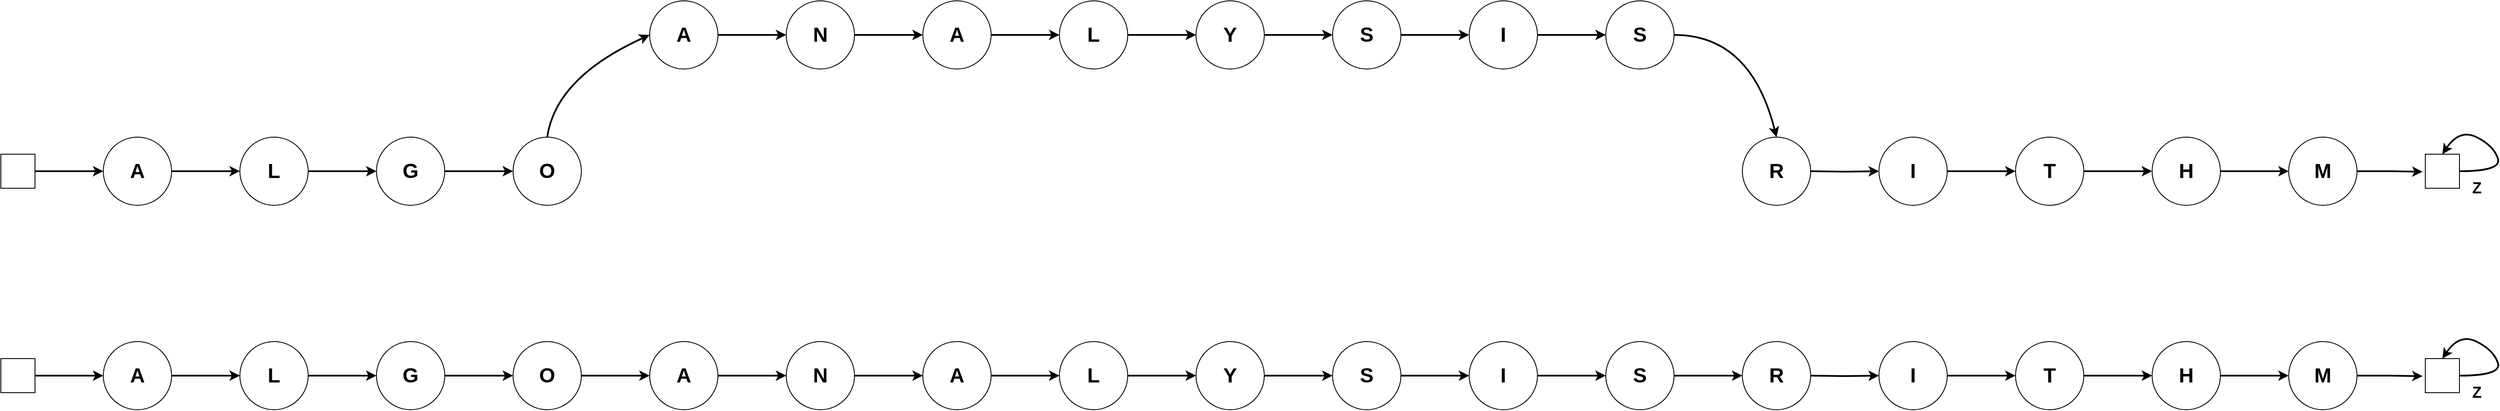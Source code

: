 <mxfile version="22.1.4" type="github">
  <diagram name="Page-1" id="v4D-5TRAHm31pBRaTfXf">
    <mxGraphModel dx="2580" dy="1325" grid="1" gridSize="10" guides="1" tooltips="1" connect="1" arrows="1" fold="1" page="1" pageScale="1" pageWidth="1100" pageHeight="1200" math="0" shadow="0">
      <root>
        <mxCell id="0" />
        <mxCell id="1" parent="0" />
        <mxCell id="GrQlZQ7Z27dUGGfjWGh0-12" style="edgeStyle=orthogonalEdgeStyle;rounded=0;orthogonalLoop=1;jettySize=auto;html=1;entryX=0;entryY=0.5;entryDx=0;entryDy=0;strokeWidth=2;" parent="1" source="GrQlZQ7Z27dUGGfjWGh0-13" target="GrQlZQ7Z27dUGGfjWGh0-15" edge="1">
          <mxGeometry relative="1" as="geometry" />
        </mxCell>
        <mxCell id="GrQlZQ7Z27dUGGfjWGh0-13" value="&lt;font style=&quot;font-size: 24px;&quot;&gt;&lt;b style=&quot;&quot;&gt;A&lt;/b&gt;&lt;/font&gt;" style="ellipse;whiteSpace=wrap;html=1;aspect=fixed;" parent="1" vertex="1">
          <mxGeometry x="200" y="320" width="80" height="80" as="geometry" />
        </mxCell>
        <mxCell id="GrQlZQ7Z27dUGGfjWGh0-14" style="edgeStyle=orthogonalEdgeStyle;rounded=0;orthogonalLoop=1;jettySize=auto;html=1;entryX=0;entryY=0.5;entryDx=0;entryDy=0;strokeWidth=2;" parent="1" source="GrQlZQ7Z27dUGGfjWGh0-15" target="GrQlZQ7Z27dUGGfjWGh0-17" edge="1">
          <mxGeometry relative="1" as="geometry" />
        </mxCell>
        <mxCell id="GrQlZQ7Z27dUGGfjWGh0-15" value="&lt;font style=&quot;font-size: 24px;&quot;&gt;&lt;b style=&quot;&quot;&gt;L&lt;/b&gt;&lt;/font&gt;" style="ellipse;whiteSpace=wrap;html=1;aspect=fixed;" parent="1" vertex="1">
          <mxGeometry x="360" y="320" width="80" height="80" as="geometry" />
        </mxCell>
        <mxCell id="GrQlZQ7Z27dUGGfjWGh0-16" style="edgeStyle=orthogonalEdgeStyle;rounded=0;orthogonalLoop=1;jettySize=auto;html=1;entryX=0;entryY=0.5;entryDx=0;entryDy=0;strokeWidth=2;" parent="1" source="GrQlZQ7Z27dUGGfjWGh0-17" target="GrQlZQ7Z27dUGGfjWGh0-19" edge="1">
          <mxGeometry relative="1" as="geometry" />
        </mxCell>
        <mxCell id="GrQlZQ7Z27dUGGfjWGh0-17" value="&lt;font style=&quot;font-size: 24px;&quot;&gt;&lt;b style=&quot;&quot;&gt;G&lt;/b&gt;&lt;/font&gt;" style="ellipse;whiteSpace=wrap;html=1;aspect=fixed;" parent="1" vertex="1">
          <mxGeometry x="520" y="320" width="80" height="80" as="geometry" />
        </mxCell>
        <mxCell id="GrQlZQ7Z27dUGGfjWGh0-19" value="&lt;font style=&quot;font-size: 24px;&quot;&gt;&lt;b style=&quot;&quot;&gt;O&lt;/b&gt;&lt;/font&gt;" style="ellipse;whiteSpace=wrap;html=1;aspect=fixed;" parent="1" vertex="1">
          <mxGeometry x="680" y="320" width="80" height="80" as="geometry" />
        </mxCell>
        <mxCell id="GrQlZQ7Z27dUGGfjWGh0-28" value="&lt;font style=&quot;font-size: 24px;&quot;&gt;&lt;b style=&quot;&quot;&gt;R&lt;/b&gt;&lt;/font&gt;" style="ellipse;whiteSpace=wrap;html=1;aspect=fixed;" parent="1" vertex="1">
          <mxGeometry x="2120" y="320" width="80" height="80" as="geometry" />
        </mxCell>
        <mxCell id="GrQlZQ7Z27dUGGfjWGh0-29" style="edgeStyle=orthogonalEdgeStyle;rounded=0;orthogonalLoop=1;jettySize=auto;html=1;strokeWidth=2;" parent="1" source="GrQlZQ7Z27dUGGfjWGh0-30" target="GrQlZQ7Z27dUGGfjWGh0-13" edge="1">
          <mxGeometry relative="1" as="geometry" />
        </mxCell>
        <mxCell id="GrQlZQ7Z27dUGGfjWGh0-30" value="" style="whiteSpace=wrap;html=1;aspect=fixed;" parent="1" vertex="1">
          <mxGeometry x="80" y="340" width="40" height="40" as="geometry" />
        </mxCell>
        <mxCell id="GrQlZQ7Z27dUGGfjWGh0-31" value="" style="whiteSpace=wrap;html=1;aspect=fixed;" parent="1" vertex="1">
          <mxGeometry x="2920" y="340" width="40" height="40" as="geometry" />
        </mxCell>
        <mxCell id="GrQlZQ7Z27dUGGfjWGh0-32" value="" style="curved=1;endArrow=classic;html=1;rounded=0;entryX=0.5;entryY=0;entryDx=0;entryDy=0;strokeWidth=2;" parent="1" target="GrQlZQ7Z27dUGGfjWGh0-31" edge="1">
          <mxGeometry width="50" height="50" relative="1" as="geometry">
            <mxPoint x="2960" y="360" as="sourcePoint" />
            <mxPoint x="3010" y="310" as="targetPoint" />
            <Array as="points">
              <mxPoint x="3010" y="360" />
              <mxPoint x="3000" y="330" />
              <mxPoint x="2960" y="310" />
            </Array>
          </mxGeometry>
        </mxCell>
        <mxCell id="GrQlZQ7Z27dUGGfjWGh0-33" value="&lt;b style=&quot;border-color: var(--border-color); font-size: 18px;&quot;&gt;Z&lt;/b&gt;" style="text;html=1;align=center;verticalAlign=middle;resizable=0;points=[];autosize=1;strokeColor=none;fillColor=none;" parent="1" vertex="1">
          <mxGeometry x="2965" y="360" width="30" height="40" as="geometry" />
        </mxCell>
        <mxCell id="GrQlZQ7Z27dUGGfjWGh0-34" style="edgeStyle=orthogonalEdgeStyle;rounded=0;orthogonalLoop=1;jettySize=auto;html=1;entryX=0;entryY=0.5;entryDx=0;entryDy=0;strokeWidth=2;" parent="1" target="GrQlZQ7Z27dUGGfjWGh0-36" edge="1">
          <mxGeometry relative="1" as="geometry">
            <mxPoint x="2200" y="360" as="sourcePoint" />
          </mxGeometry>
        </mxCell>
        <mxCell id="GrQlZQ7Z27dUGGfjWGh0-35" style="edgeStyle=orthogonalEdgeStyle;rounded=0;orthogonalLoop=1;jettySize=auto;html=1;entryX=0;entryY=0.5;entryDx=0;entryDy=0;strokeWidth=2;" parent="1" source="GrQlZQ7Z27dUGGfjWGh0-36" target="GrQlZQ7Z27dUGGfjWGh0-38" edge="1">
          <mxGeometry relative="1" as="geometry" />
        </mxCell>
        <mxCell id="GrQlZQ7Z27dUGGfjWGh0-36" value="&lt;font style=&quot;font-size: 24px;&quot;&gt;&lt;b style=&quot;&quot;&gt;I&lt;/b&gt;&lt;/font&gt;" style="ellipse;whiteSpace=wrap;html=1;aspect=fixed;" parent="1" vertex="1">
          <mxGeometry x="2280" y="320" width="80" height="80" as="geometry" />
        </mxCell>
        <mxCell id="GrQlZQ7Z27dUGGfjWGh0-37" style="edgeStyle=orthogonalEdgeStyle;rounded=0;orthogonalLoop=1;jettySize=auto;html=1;entryX=0;entryY=0.5;entryDx=0;entryDy=0;strokeWidth=2;" parent="1" source="GrQlZQ7Z27dUGGfjWGh0-38" target="GrQlZQ7Z27dUGGfjWGh0-40" edge="1">
          <mxGeometry relative="1" as="geometry" />
        </mxCell>
        <mxCell id="GrQlZQ7Z27dUGGfjWGh0-38" value="&lt;font style=&quot;font-size: 24px;&quot;&gt;&lt;b style=&quot;&quot;&gt;T&lt;/b&gt;&lt;/font&gt;" style="ellipse;whiteSpace=wrap;html=1;aspect=fixed;" parent="1" vertex="1">
          <mxGeometry x="2440" y="320" width="80" height="80" as="geometry" />
        </mxCell>
        <mxCell id="GrQlZQ7Z27dUGGfjWGh0-39" style="edgeStyle=orthogonalEdgeStyle;rounded=0;orthogonalLoop=1;jettySize=auto;html=1;entryX=0;entryY=0.5;entryDx=0;entryDy=0;strokeWidth=2;" parent="1" source="GrQlZQ7Z27dUGGfjWGh0-40" target="GrQlZQ7Z27dUGGfjWGh0-41" edge="1">
          <mxGeometry relative="1" as="geometry" />
        </mxCell>
        <mxCell id="GrQlZQ7Z27dUGGfjWGh0-40" value="&lt;span style=&quot;font-size: 24px;&quot;&gt;&lt;b&gt;H&lt;/b&gt;&lt;/span&gt;" style="ellipse;whiteSpace=wrap;html=1;aspect=fixed;" parent="1" vertex="1">
          <mxGeometry x="2600" y="320" width="80" height="80" as="geometry" />
        </mxCell>
        <mxCell id="GrQlZQ7Z27dUGGfjWGh0-41" value="&lt;font style=&quot;font-size: 24px;&quot;&gt;&lt;b style=&quot;&quot;&gt;M&lt;/b&gt;&lt;/font&gt;" style="ellipse;whiteSpace=wrap;html=1;aspect=fixed;" parent="1" vertex="1">
          <mxGeometry x="2760" y="320" width="80" height="80" as="geometry" />
        </mxCell>
        <mxCell id="X-IzUZXBUXzdKDUrdPEt-11" style="edgeStyle=orthogonalEdgeStyle;rounded=0;orthogonalLoop=1;jettySize=auto;html=1;entryX=0;entryY=0.5;entryDx=0;entryDy=0;strokeWidth=2;" parent="1" source="X-IzUZXBUXzdKDUrdPEt-12" target="X-IzUZXBUXzdKDUrdPEt-14" edge="1">
          <mxGeometry relative="1" as="geometry" />
        </mxCell>
        <mxCell id="X-IzUZXBUXzdKDUrdPEt-12" value="&lt;font style=&quot;font-size: 24px;&quot;&gt;&lt;b style=&quot;&quot;&gt;A&lt;/b&gt;&lt;/font&gt;" style="ellipse;whiteSpace=wrap;html=1;aspect=fixed;" parent="1" vertex="1">
          <mxGeometry x="840" y="160" width="80" height="80" as="geometry" />
        </mxCell>
        <mxCell id="X-IzUZXBUXzdKDUrdPEt-13" style="edgeStyle=orthogonalEdgeStyle;rounded=0;orthogonalLoop=1;jettySize=auto;html=1;entryX=0;entryY=0.5;entryDx=0;entryDy=0;strokeWidth=2;" parent="1" source="X-IzUZXBUXzdKDUrdPEt-14" target="X-IzUZXBUXzdKDUrdPEt-16" edge="1">
          <mxGeometry relative="1" as="geometry" />
        </mxCell>
        <mxCell id="X-IzUZXBUXzdKDUrdPEt-14" value="&lt;font style=&quot;font-size: 24px;&quot;&gt;&lt;b style=&quot;&quot;&gt;N&lt;/b&gt;&lt;/font&gt;" style="ellipse;whiteSpace=wrap;html=1;aspect=fixed;" parent="1" vertex="1">
          <mxGeometry x="1000" y="160" width="80" height="80" as="geometry" />
        </mxCell>
        <mxCell id="X-IzUZXBUXzdKDUrdPEt-15" style="edgeStyle=orthogonalEdgeStyle;rounded=0;orthogonalLoop=1;jettySize=auto;html=1;entryX=0;entryY=0.5;entryDx=0;entryDy=0;strokeWidth=2;" parent="1" source="X-IzUZXBUXzdKDUrdPEt-16" target="X-IzUZXBUXzdKDUrdPEt-18" edge="1">
          <mxGeometry relative="1" as="geometry" />
        </mxCell>
        <mxCell id="X-IzUZXBUXzdKDUrdPEt-16" value="&lt;font style=&quot;font-size: 24px;&quot;&gt;&lt;b style=&quot;&quot;&gt;A&lt;/b&gt;&lt;/font&gt;" style="ellipse;whiteSpace=wrap;html=1;aspect=fixed;" parent="1" vertex="1">
          <mxGeometry x="1160" y="160" width="80" height="80" as="geometry" />
        </mxCell>
        <mxCell id="X-IzUZXBUXzdKDUrdPEt-17" style="edgeStyle=orthogonalEdgeStyle;rounded=0;orthogonalLoop=1;jettySize=auto;html=1;entryX=0;entryY=0.5;entryDx=0;entryDy=0;strokeWidth=2;" parent="1" source="X-IzUZXBUXzdKDUrdPEt-18" target="X-IzUZXBUXzdKDUrdPEt-20" edge="1">
          <mxGeometry relative="1" as="geometry" />
        </mxCell>
        <mxCell id="X-IzUZXBUXzdKDUrdPEt-18" value="&lt;font style=&quot;font-size: 24px;&quot;&gt;&lt;b style=&quot;&quot;&gt;L&lt;/b&gt;&lt;/font&gt;" style="ellipse;whiteSpace=wrap;html=1;aspect=fixed;" parent="1" vertex="1">
          <mxGeometry x="1320" y="160" width="80" height="80" as="geometry" />
        </mxCell>
        <mxCell id="X-IzUZXBUXzdKDUrdPEt-19" style="edgeStyle=orthogonalEdgeStyle;rounded=0;orthogonalLoop=1;jettySize=auto;html=1;entryX=0;entryY=0.5;entryDx=0;entryDy=0;strokeWidth=2;" parent="1" source="X-IzUZXBUXzdKDUrdPEt-20" target="X-IzUZXBUXzdKDUrdPEt-22" edge="1">
          <mxGeometry relative="1" as="geometry" />
        </mxCell>
        <mxCell id="X-IzUZXBUXzdKDUrdPEt-20" value="&lt;font style=&quot;font-size: 24px;&quot;&gt;&lt;b style=&quot;&quot;&gt;Y&lt;/b&gt;&lt;/font&gt;" style="ellipse;whiteSpace=wrap;html=1;aspect=fixed;" parent="1" vertex="1">
          <mxGeometry x="1480" y="160" width="80" height="80" as="geometry" />
        </mxCell>
        <mxCell id="X-IzUZXBUXzdKDUrdPEt-21" style="edgeStyle=orthogonalEdgeStyle;rounded=0;orthogonalLoop=1;jettySize=auto;html=1;entryX=0;entryY=0.5;entryDx=0;entryDy=0;strokeWidth=2;" parent="1" source="X-IzUZXBUXzdKDUrdPEt-22" target="X-IzUZXBUXzdKDUrdPEt-24" edge="1">
          <mxGeometry relative="1" as="geometry" />
        </mxCell>
        <mxCell id="X-IzUZXBUXzdKDUrdPEt-22" value="&lt;font style=&quot;font-size: 24px;&quot;&gt;&lt;b style=&quot;&quot;&gt;S&lt;/b&gt;&lt;/font&gt;" style="ellipse;whiteSpace=wrap;html=1;aspect=fixed;" parent="1" vertex="1">
          <mxGeometry x="1640" y="160" width="80" height="80" as="geometry" />
        </mxCell>
        <mxCell id="X-IzUZXBUXzdKDUrdPEt-23" style="edgeStyle=orthogonalEdgeStyle;rounded=0;orthogonalLoop=1;jettySize=auto;html=1;entryX=0;entryY=0.5;entryDx=0;entryDy=0;strokeWidth=2;" parent="1" source="X-IzUZXBUXzdKDUrdPEt-24" target="X-IzUZXBUXzdKDUrdPEt-25" edge="1">
          <mxGeometry relative="1" as="geometry" />
        </mxCell>
        <mxCell id="X-IzUZXBUXzdKDUrdPEt-24" value="&lt;font style=&quot;font-size: 24px;&quot;&gt;&lt;b style=&quot;&quot;&gt;I&lt;/b&gt;&lt;/font&gt;" style="ellipse;whiteSpace=wrap;html=1;aspect=fixed;" parent="1" vertex="1">
          <mxGeometry x="1800" y="160" width="80" height="80" as="geometry" />
        </mxCell>
        <mxCell id="X-IzUZXBUXzdKDUrdPEt-25" value="&lt;span style=&quot;font-size: 24px;&quot;&gt;&lt;b&gt;S&lt;/b&gt;&lt;/span&gt;" style="ellipse;whiteSpace=wrap;html=1;aspect=fixed;" parent="1" vertex="1">
          <mxGeometry x="1960" y="160" width="80" height="80" as="geometry" />
        </mxCell>
        <mxCell id="X-IzUZXBUXzdKDUrdPEt-32" value="" style="curved=1;endArrow=classic;html=1;rounded=0;strokeWidth=2;exitX=0.5;exitY=0;exitDx=0;exitDy=0;entryX=0;entryY=0.5;entryDx=0;entryDy=0;" parent="1" target="X-IzUZXBUXzdKDUrdPEt-12" edge="1">
          <mxGeometry width="50" height="50" relative="1" as="geometry">
            <mxPoint x="720" y="320" as="sourcePoint" />
            <mxPoint x="820" y="230" as="targetPoint" />
            <Array as="points">
              <mxPoint x="730" y="250" />
            </Array>
          </mxGeometry>
        </mxCell>
        <mxCell id="X-IzUZXBUXzdKDUrdPEt-44" value="" style="curved=1;endArrow=classic;html=1;rounded=0;entryX=0.5;entryY=0;entryDx=0;entryDy=0;exitX=1;exitY=0.5;exitDx=0;exitDy=0;strokeWidth=2;" parent="1" target="GrQlZQ7Z27dUGGfjWGh0-28" edge="1">
          <mxGeometry width="50" height="50" relative="1" as="geometry">
            <mxPoint x="2040" y="200" as="sourcePoint" />
            <mxPoint x="2120" y="120" as="targetPoint" />
            <Array as="points">
              <mxPoint x="2130" y="200" />
            </Array>
          </mxGeometry>
        </mxCell>
        <mxCell id="aXvtKXnZhHnOBjw73lqy-1" style="edgeStyle=orthogonalEdgeStyle;rounded=0;orthogonalLoop=1;jettySize=auto;html=1;entryX=-0.08;entryY=0.517;entryDx=0;entryDy=0;entryPerimeter=0;strokeWidth=2;" edge="1" parent="1" source="GrQlZQ7Z27dUGGfjWGh0-41" target="GrQlZQ7Z27dUGGfjWGh0-31">
          <mxGeometry relative="1" as="geometry" />
        </mxCell>
        <mxCell id="aXvtKXnZhHnOBjw73lqy-2" style="edgeStyle=orthogonalEdgeStyle;rounded=0;orthogonalLoop=1;jettySize=auto;html=1;entryX=0;entryY=0.5;entryDx=0;entryDy=0;strokeWidth=2;" edge="1" parent="1" source="aXvtKXnZhHnOBjw73lqy-3" target="aXvtKXnZhHnOBjw73lqy-5">
          <mxGeometry relative="1" as="geometry" />
        </mxCell>
        <mxCell id="aXvtKXnZhHnOBjw73lqy-3" value="&lt;font style=&quot;font-size: 24px;&quot;&gt;&lt;b style=&quot;&quot;&gt;A&lt;/b&gt;&lt;/font&gt;" style="ellipse;whiteSpace=wrap;html=1;aspect=fixed;" vertex="1" parent="1">
          <mxGeometry x="200" y="560" width="80" height="80" as="geometry" />
        </mxCell>
        <mxCell id="aXvtKXnZhHnOBjw73lqy-4" style="edgeStyle=orthogonalEdgeStyle;rounded=0;orthogonalLoop=1;jettySize=auto;html=1;entryX=0;entryY=0.5;entryDx=0;entryDy=0;strokeWidth=2;" edge="1" parent="1" source="aXvtKXnZhHnOBjw73lqy-5" target="aXvtKXnZhHnOBjw73lqy-7">
          <mxGeometry relative="1" as="geometry" />
        </mxCell>
        <mxCell id="aXvtKXnZhHnOBjw73lqy-5" value="&lt;font style=&quot;font-size: 24px;&quot;&gt;&lt;b style=&quot;&quot;&gt;L&lt;/b&gt;&lt;/font&gt;" style="ellipse;whiteSpace=wrap;html=1;aspect=fixed;" vertex="1" parent="1">
          <mxGeometry x="360" y="560" width="80" height="80" as="geometry" />
        </mxCell>
        <mxCell id="aXvtKXnZhHnOBjw73lqy-6" style="edgeStyle=orthogonalEdgeStyle;rounded=0;orthogonalLoop=1;jettySize=auto;html=1;entryX=0;entryY=0.5;entryDx=0;entryDy=0;strokeWidth=2;" edge="1" parent="1" source="aXvtKXnZhHnOBjw73lqy-7" target="aXvtKXnZhHnOBjw73lqy-8">
          <mxGeometry relative="1" as="geometry" />
        </mxCell>
        <mxCell id="aXvtKXnZhHnOBjw73lqy-7" value="&lt;font style=&quot;font-size: 24px;&quot;&gt;&lt;b style=&quot;&quot;&gt;G&lt;/b&gt;&lt;/font&gt;" style="ellipse;whiteSpace=wrap;html=1;aspect=fixed;" vertex="1" parent="1">
          <mxGeometry x="520" y="560" width="80" height="80" as="geometry" />
        </mxCell>
        <mxCell id="aXvtKXnZhHnOBjw73lqy-41" style="edgeStyle=orthogonalEdgeStyle;rounded=0;orthogonalLoop=1;jettySize=auto;html=1;strokeWidth=2;" edge="1" parent="1" source="aXvtKXnZhHnOBjw73lqy-8" target="aXvtKXnZhHnOBjw73lqy-24">
          <mxGeometry relative="1" as="geometry" />
        </mxCell>
        <mxCell id="aXvtKXnZhHnOBjw73lqy-8" value="&lt;font style=&quot;font-size: 24px;&quot;&gt;&lt;b style=&quot;&quot;&gt;O&lt;/b&gt;&lt;/font&gt;" style="ellipse;whiteSpace=wrap;html=1;aspect=fixed;" vertex="1" parent="1">
          <mxGeometry x="680" y="560" width="80" height="80" as="geometry" />
        </mxCell>
        <mxCell id="aXvtKXnZhHnOBjw73lqy-9" value="&lt;font style=&quot;font-size: 24px;&quot;&gt;&lt;b style=&quot;&quot;&gt;R&lt;/b&gt;&lt;/font&gt;" style="ellipse;whiteSpace=wrap;html=1;aspect=fixed;" vertex="1" parent="1">
          <mxGeometry x="2120" y="560" width="80" height="80" as="geometry" />
        </mxCell>
        <mxCell id="aXvtKXnZhHnOBjw73lqy-10" style="edgeStyle=orthogonalEdgeStyle;rounded=0;orthogonalLoop=1;jettySize=auto;html=1;strokeWidth=2;" edge="1" parent="1" source="aXvtKXnZhHnOBjw73lqy-11" target="aXvtKXnZhHnOBjw73lqy-3">
          <mxGeometry relative="1" as="geometry" />
        </mxCell>
        <mxCell id="aXvtKXnZhHnOBjw73lqy-11" value="" style="whiteSpace=wrap;html=1;aspect=fixed;" vertex="1" parent="1">
          <mxGeometry x="80" y="580" width="40" height="40" as="geometry" />
        </mxCell>
        <mxCell id="aXvtKXnZhHnOBjw73lqy-12" value="" style="whiteSpace=wrap;html=1;aspect=fixed;" vertex="1" parent="1">
          <mxGeometry x="2920" y="580" width="40" height="40" as="geometry" />
        </mxCell>
        <mxCell id="aXvtKXnZhHnOBjw73lqy-13" value="" style="curved=1;endArrow=classic;html=1;rounded=0;entryX=0.5;entryY=0;entryDx=0;entryDy=0;strokeWidth=2;" edge="1" parent="1" target="aXvtKXnZhHnOBjw73lqy-12">
          <mxGeometry width="50" height="50" relative="1" as="geometry">
            <mxPoint x="2960" y="600" as="sourcePoint" />
            <mxPoint x="3010" y="550" as="targetPoint" />
            <Array as="points">
              <mxPoint x="3010" y="600" />
              <mxPoint x="3000" y="570" />
              <mxPoint x="2960" y="550" />
            </Array>
          </mxGeometry>
        </mxCell>
        <mxCell id="aXvtKXnZhHnOBjw73lqy-14" value="&lt;b style=&quot;border-color: var(--border-color); font-size: 18px;&quot;&gt;Z&lt;/b&gt;" style="text;html=1;align=center;verticalAlign=middle;resizable=0;points=[];autosize=1;strokeColor=none;fillColor=none;" vertex="1" parent="1">
          <mxGeometry x="2965" y="600" width="30" height="40" as="geometry" />
        </mxCell>
        <mxCell id="aXvtKXnZhHnOBjw73lqy-15" style="edgeStyle=orthogonalEdgeStyle;rounded=0;orthogonalLoop=1;jettySize=auto;html=1;entryX=0;entryY=0.5;entryDx=0;entryDy=0;strokeWidth=2;" edge="1" parent="1" target="aXvtKXnZhHnOBjw73lqy-17">
          <mxGeometry relative="1" as="geometry">
            <mxPoint x="2200" y="600" as="sourcePoint" />
          </mxGeometry>
        </mxCell>
        <mxCell id="aXvtKXnZhHnOBjw73lqy-16" style="edgeStyle=orthogonalEdgeStyle;rounded=0;orthogonalLoop=1;jettySize=auto;html=1;entryX=0;entryY=0.5;entryDx=0;entryDy=0;strokeWidth=2;" edge="1" parent="1" source="aXvtKXnZhHnOBjw73lqy-17" target="aXvtKXnZhHnOBjw73lqy-19">
          <mxGeometry relative="1" as="geometry" />
        </mxCell>
        <mxCell id="aXvtKXnZhHnOBjw73lqy-17" value="&lt;font style=&quot;font-size: 24px;&quot;&gt;&lt;b style=&quot;&quot;&gt;I&lt;/b&gt;&lt;/font&gt;" style="ellipse;whiteSpace=wrap;html=1;aspect=fixed;" vertex="1" parent="1">
          <mxGeometry x="2280" y="560" width="80" height="80" as="geometry" />
        </mxCell>
        <mxCell id="aXvtKXnZhHnOBjw73lqy-18" style="edgeStyle=orthogonalEdgeStyle;rounded=0;orthogonalLoop=1;jettySize=auto;html=1;entryX=0;entryY=0.5;entryDx=0;entryDy=0;strokeWidth=2;" edge="1" parent="1" source="aXvtKXnZhHnOBjw73lqy-19" target="aXvtKXnZhHnOBjw73lqy-21">
          <mxGeometry relative="1" as="geometry" />
        </mxCell>
        <mxCell id="aXvtKXnZhHnOBjw73lqy-19" value="&lt;font style=&quot;font-size: 24px;&quot;&gt;&lt;b style=&quot;&quot;&gt;T&lt;/b&gt;&lt;/font&gt;" style="ellipse;whiteSpace=wrap;html=1;aspect=fixed;" vertex="1" parent="1">
          <mxGeometry x="2440" y="560" width="80" height="80" as="geometry" />
        </mxCell>
        <mxCell id="aXvtKXnZhHnOBjw73lqy-20" style="edgeStyle=orthogonalEdgeStyle;rounded=0;orthogonalLoop=1;jettySize=auto;html=1;entryX=0;entryY=0.5;entryDx=0;entryDy=0;strokeWidth=2;" edge="1" parent="1" source="aXvtKXnZhHnOBjw73lqy-21" target="aXvtKXnZhHnOBjw73lqy-22">
          <mxGeometry relative="1" as="geometry" />
        </mxCell>
        <mxCell id="aXvtKXnZhHnOBjw73lqy-21" value="&lt;span style=&quot;font-size: 24px;&quot;&gt;&lt;b&gt;H&lt;/b&gt;&lt;/span&gt;" style="ellipse;whiteSpace=wrap;html=1;aspect=fixed;" vertex="1" parent="1">
          <mxGeometry x="2600" y="560" width="80" height="80" as="geometry" />
        </mxCell>
        <mxCell id="aXvtKXnZhHnOBjw73lqy-22" value="&lt;font style=&quot;font-size: 24px;&quot;&gt;&lt;b style=&quot;&quot;&gt;M&lt;/b&gt;&lt;/font&gt;" style="ellipse;whiteSpace=wrap;html=1;aspect=fixed;" vertex="1" parent="1">
          <mxGeometry x="2760" y="560" width="80" height="80" as="geometry" />
        </mxCell>
        <mxCell id="aXvtKXnZhHnOBjw73lqy-23" style="edgeStyle=orthogonalEdgeStyle;rounded=0;orthogonalLoop=1;jettySize=auto;html=1;entryX=0;entryY=0.5;entryDx=0;entryDy=0;strokeWidth=2;" edge="1" parent="1" source="aXvtKXnZhHnOBjw73lqy-24" target="aXvtKXnZhHnOBjw73lqy-26">
          <mxGeometry relative="1" as="geometry" />
        </mxCell>
        <mxCell id="aXvtKXnZhHnOBjw73lqy-24" value="&lt;font style=&quot;font-size: 24px;&quot;&gt;&lt;b style=&quot;&quot;&gt;A&lt;/b&gt;&lt;/font&gt;" style="ellipse;whiteSpace=wrap;html=1;aspect=fixed;" vertex="1" parent="1">
          <mxGeometry x="840" y="560" width="80" height="80" as="geometry" />
        </mxCell>
        <mxCell id="aXvtKXnZhHnOBjw73lqy-25" style="edgeStyle=orthogonalEdgeStyle;rounded=0;orthogonalLoop=1;jettySize=auto;html=1;entryX=0;entryY=0.5;entryDx=0;entryDy=0;strokeWidth=2;" edge="1" parent="1" source="aXvtKXnZhHnOBjw73lqy-26" target="aXvtKXnZhHnOBjw73lqy-28">
          <mxGeometry relative="1" as="geometry" />
        </mxCell>
        <mxCell id="aXvtKXnZhHnOBjw73lqy-26" value="&lt;font style=&quot;font-size: 24px;&quot;&gt;&lt;b style=&quot;&quot;&gt;N&lt;/b&gt;&lt;/font&gt;" style="ellipse;whiteSpace=wrap;html=1;aspect=fixed;" vertex="1" parent="1">
          <mxGeometry x="1000" y="560" width="80" height="80" as="geometry" />
        </mxCell>
        <mxCell id="aXvtKXnZhHnOBjw73lqy-27" style="edgeStyle=orthogonalEdgeStyle;rounded=0;orthogonalLoop=1;jettySize=auto;html=1;entryX=0;entryY=0.5;entryDx=0;entryDy=0;strokeWidth=2;" edge="1" parent="1" source="aXvtKXnZhHnOBjw73lqy-28" target="aXvtKXnZhHnOBjw73lqy-30">
          <mxGeometry relative="1" as="geometry" />
        </mxCell>
        <mxCell id="aXvtKXnZhHnOBjw73lqy-28" value="&lt;font style=&quot;font-size: 24px;&quot;&gt;&lt;b style=&quot;&quot;&gt;A&lt;/b&gt;&lt;/font&gt;" style="ellipse;whiteSpace=wrap;html=1;aspect=fixed;" vertex="1" parent="1">
          <mxGeometry x="1160" y="560" width="80" height="80" as="geometry" />
        </mxCell>
        <mxCell id="aXvtKXnZhHnOBjw73lqy-29" style="edgeStyle=orthogonalEdgeStyle;rounded=0;orthogonalLoop=1;jettySize=auto;html=1;entryX=0;entryY=0.5;entryDx=0;entryDy=0;strokeWidth=2;" edge="1" parent="1" source="aXvtKXnZhHnOBjw73lqy-30" target="aXvtKXnZhHnOBjw73lqy-32">
          <mxGeometry relative="1" as="geometry" />
        </mxCell>
        <mxCell id="aXvtKXnZhHnOBjw73lqy-30" value="&lt;font style=&quot;font-size: 24px;&quot;&gt;&lt;b style=&quot;&quot;&gt;L&lt;/b&gt;&lt;/font&gt;" style="ellipse;whiteSpace=wrap;html=1;aspect=fixed;" vertex="1" parent="1">
          <mxGeometry x="1320" y="560" width="80" height="80" as="geometry" />
        </mxCell>
        <mxCell id="aXvtKXnZhHnOBjw73lqy-31" style="edgeStyle=orthogonalEdgeStyle;rounded=0;orthogonalLoop=1;jettySize=auto;html=1;entryX=0;entryY=0.5;entryDx=0;entryDy=0;strokeWidth=2;" edge="1" parent="1" source="aXvtKXnZhHnOBjw73lqy-32" target="aXvtKXnZhHnOBjw73lqy-34">
          <mxGeometry relative="1" as="geometry" />
        </mxCell>
        <mxCell id="aXvtKXnZhHnOBjw73lqy-32" value="&lt;font style=&quot;font-size: 24px;&quot;&gt;&lt;b style=&quot;&quot;&gt;Y&lt;/b&gt;&lt;/font&gt;" style="ellipse;whiteSpace=wrap;html=1;aspect=fixed;" vertex="1" parent="1">
          <mxGeometry x="1480" y="560" width="80" height="80" as="geometry" />
        </mxCell>
        <mxCell id="aXvtKXnZhHnOBjw73lqy-33" style="edgeStyle=orthogonalEdgeStyle;rounded=0;orthogonalLoop=1;jettySize=auto;html=1;entryX=0;entryY=0.5;entryDx=0;entryDy=0;strokeWidth=2;" edge="1" parent="1" source="aXvtKXnZhHnOBjw73lqy-34" target="aXvtKXnZhHnOBjw73lqy-36">
          <mxGeometry relative="1" as="geometry" />
        </mxCell>
        <mxCell id="aXvtKXnZhHnOBjw73lqy-34" value="&lt;font style=&quot;font-size: 24px;&quot;&gt;&lt;b style=&quot;&quot;&gt;S&lt;/b&gt;&lt;/font&gt;" style="ellipse;whiteSpace=wrap;html=1;aspect=fixed;" vertex="1" parent="1">
          <mxGeometry x="1640" y="560" width="80" height="80" as="geometry" />
        </mxCell>
        <mxCell id="aXvtKXnZhHnOBjw73lqy-35" style="edgeStyle=orthogonalEdgeStyle;rounded=0;orthogonalLoop=1;jettySize=auto;html=1;entryX=0;entryY=0.5;entryDx=0;entryDy=0;strokeWidth=2;" edge="1" parent="1" source="aXvtKXnZhHnOBjw73lqy-36" target="aXvtKXnZhHnOBjw73lqy-37">
          <mxGeometry relative="1" as="geometry" />
        </mxCell>
        <mxCell id="aXvtKXnZhHnOBjw73lqy-36" value="&lt;font style=&quot;font-size: 24px;&quot;&gt;&lt;b style=&quot;&quot;&gt;I&lt;/b&gt;&lt;/font&gt;" style="ellipse;whiteSpace=wrap;html=1;aspect=fixed;" vertex="1" parent="1">
          <mxGeometry x="1800" y="560" width="80" height="80" as="geometry" />
        </mxCell>
        <mxCell id="aXvtKXnZhHnOBjw73lqy-42" style="edgeStyle=orthogonalEdgeStyle;rounded=0;orthogonalLoop=1;jettySize=auto;html=1;entryX=0;entryY=0.5;entryDx=0;entryDy=0;strokeWidth=2;" edge="1" parent="1" source="aXvtKXnZhHnOBjw73lqy-37" target="aXvtKXnZhHnOBjw73lqy-9">
          <mxGeometry relative="1" as="geometry" />
        </mxCell>
        <mxCell id="aXvtKXnZhHnOBjw73lqy-37" value="&lt;span style=&quot;font-size: 24px;&quot;&gt;&lt;b&gt;S&lt;/b&gt;&lt;/span&gt;" style="ellipse;whiteSpace=wrap;html=1;aspect=fixed;" vertex="1" parent="1">
          <mxGeometry x="1960" y="560" width="80" height="80" as="geometry" />
        </mxCell>
        <mxCell id="aXvtKXnZhHnOBjw73lqy-40" style="edgeStyle=orthogonalEdgeStyle;rounded=0;orthogonalLoop=1;jettySize=auto;html=1;entryX=-0.08;entryY=0.517;entryDx=0;entryDy=0;entryPerimeter=0;strokeWidth=2;" edge="1" parent="1" source="aXvtKXnZhHnOBjw73lqy-22" target="aXvtKXnZhHnOBjw73lqy-12">
          <mxGeometry relative="1" as="geometry" />
        </mxCell>
      </root>
    </mxGraphModel>
  </diagram>
</mxfile>
